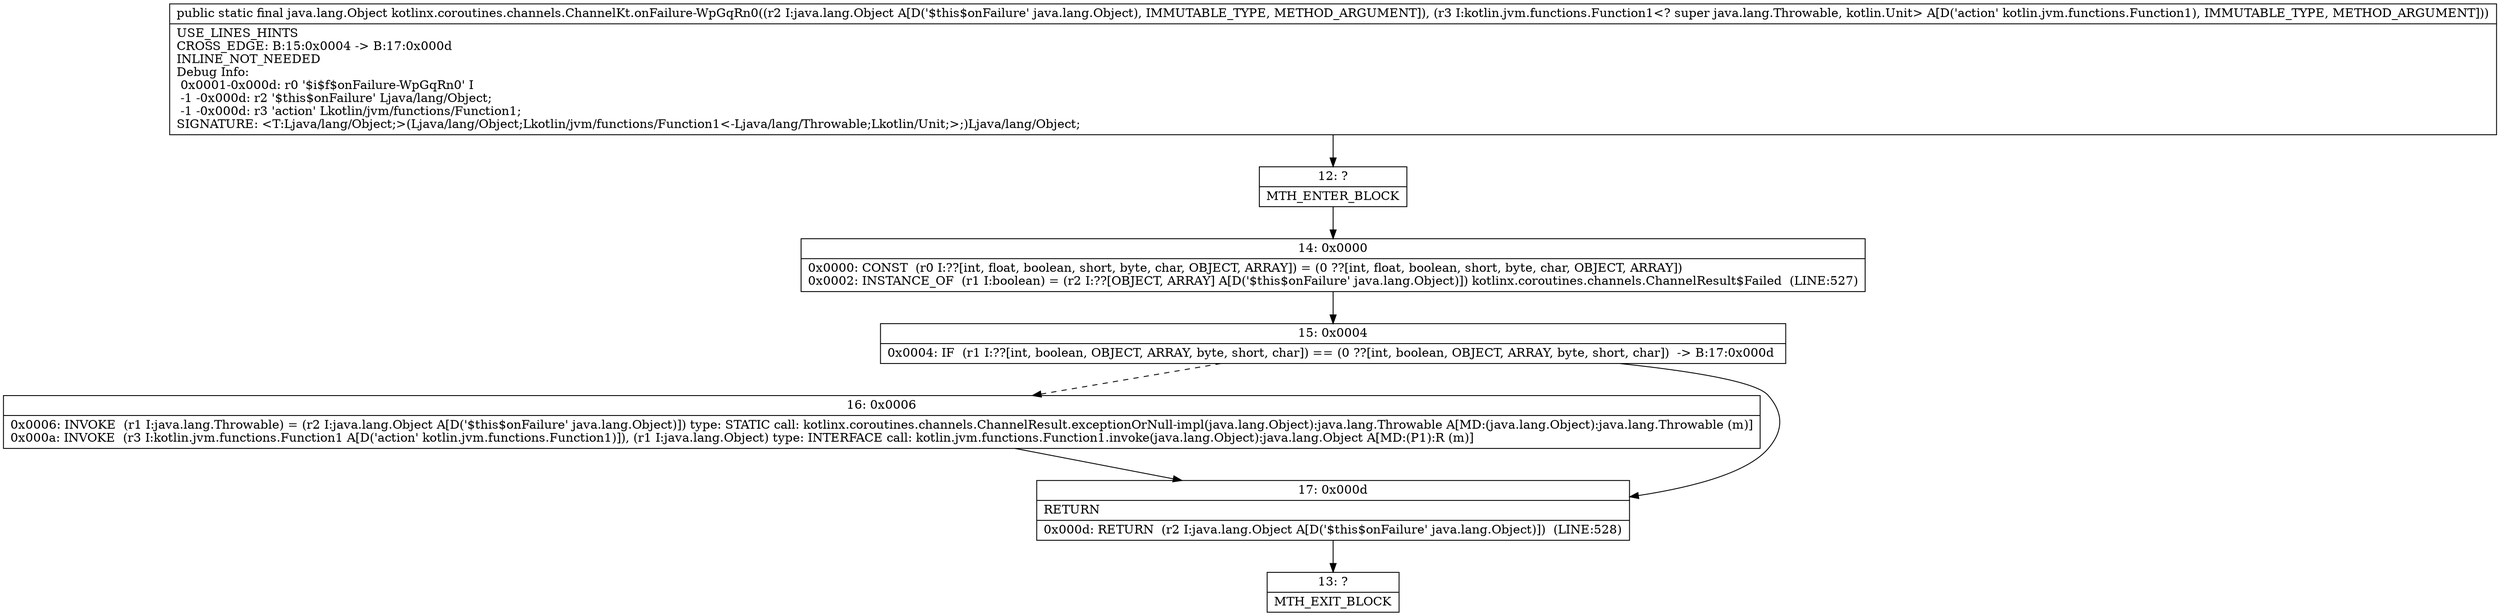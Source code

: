 digraph "CFG forkotlinx.coroutines.channels.ChannelKt.onFailure\-WpGqRn0(Ljava\/lang\/Object;Lkotlin\/jvm\/functions\/Function1;)Ljava\/lang\/Object;" {
Node_12 [shape=record,label="{12\:\ ?|MTH_ENTER_BLOCK\l}"];
Node_14 [shape=record,label="{14\:\ 0x0000|0x0000: CONST  (r0 I:??[int, float, boolean, short, byte, char, OBJECT, ARRAY]) = (0 ??[int, float, boolean, short, byte, char, OBJECT, ARRAY]) \l0x0002: INSTANCE_OF  (r1 I:boolean) = (r2 I:??[OBJECT, ARRAY] A[D('$this$onFailure' java.lang.Object)]) kotlinx.coroutines.channels.ChannelResult$Failed  (LINE:527)\l}"];
Node_15 [shape=record,label="{15\:\ 0x0004|0x0004: IF  (r1 I:??[int, boolean, OBJECT, ARRAY, byte, short, char]) == (0 ??[int, boolean, OBJECT, ARRAY, byte, short, char])  \-\> B:17:0x000d \l}"];
Node_16 [shape=record,label="{16\:\ 0x0006|0x0006: INVOKE  (r1 I:java.lang.Throwable) = (r2 I:java.lang.Object A[D('$this$onFailure' java.lang.Object)]) type: STATIC call: kotlinx.coroutines.channels.ChannelResult.exceptionOrNull\-impl(java.lang.Object):java.lang.Throwable A[MD:(java.lang.Object):java.lang.Throwable (m)]\l0x000a: INVOKE  (r3 I:kotlin.jvm.functions.Function1 A[D('action' kotlin.jvm.functions.Function1)]), (r1 I:java.lang.Object) type: INTERFACE call: kotlin.jvm.functions.Function1.invoke(java.lang.Object):java.lang.Object A[MD:(P1):R (m)]\l}"];
Node_17 [shape=record,label="{17\:\ 0x000d|RETURN\l|0x000d: RETURN  (r2 I:java.lang.Object A[D('$this$onFailure' java.lang.Object)])  (LINE:528)\l}"];
Node_13 [shape=record,label="{13\:\ ?|MTH_EXIT_BLOCK\l}"];
MethodNode[shape=record,label="{public static final java.lang.Object kotlinx.coroutines.channels.ChannelKt.onFailure\-WpGqRn0((r2 I:java.lang.Object A[D('$this$onFailure' java.lang.Object), IMMUTABLE_TYPE, METHOD_ARGUMENT]), (r3 I:kotlin.jvm.functions.Function1\<? super java.lang.Throwable, kotlin.Unit\> A[D('action' kotlin.jvm.functions.Function1), IMMUTABLE_TYPE, METHOD_ARGUMENT]))  | USE_LINES_HINTS\lCROSS_EDGE: B:15:0x0004 \-\> B:17:0x000d\lINLINE_NOT_NEEDED\lDebug Info:\l  0x0001\-0x000d: r0 '$i$f$onFailure\-WpGqRn0' I\l  \-1 \-0x000d: r2 '$this$onFailure' Ljava\/lang\/Object;\l  \-1 \-0x000d: r3 'action' Lkotlin\/jvm\/functions\/Function1;\lSIGNATURE: \<T:Ljava\/lang\/Object;\>(Ljava\/lang\/Object;Lkotlin\/jvm\/functions\/Function1\<\-Ljava\/lang\/Throwable;Lkotlin\/Unit;\>;)Ljava\/lang\/Object;\l}"];
MethodNode -> Node_12;Node_12 -> Node_14;
Node_14 -> Node_15;
Node_15 -> Node_16[style=dashed];
Node_15 -> Node_17;
Node_16 -> Node_17;
Node_17 -> Node_13;
}

